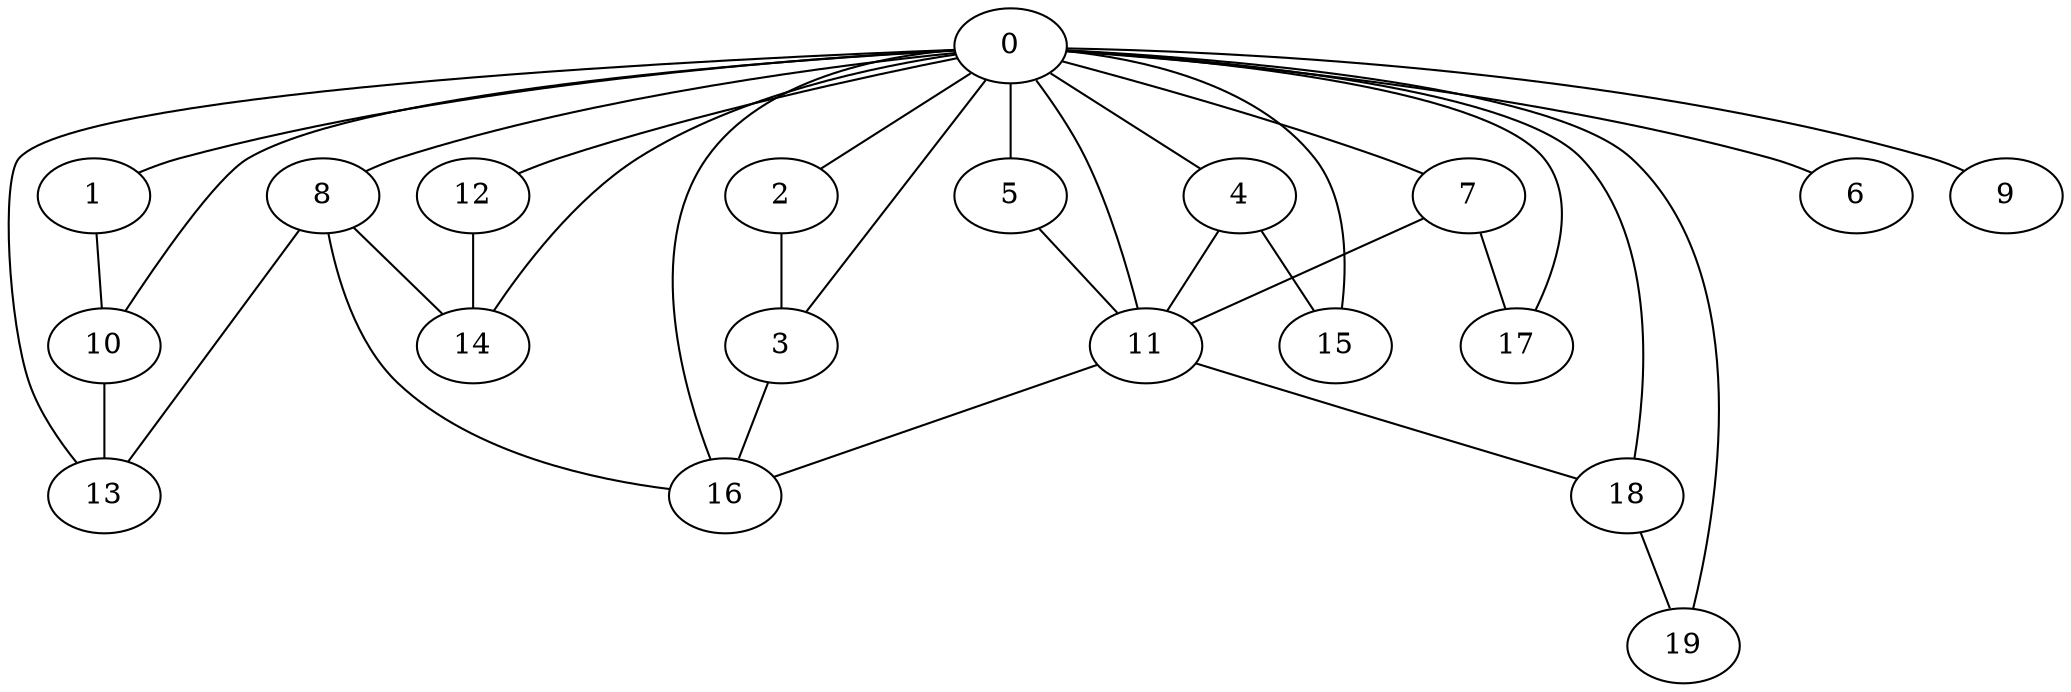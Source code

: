 
graph graphname {
    0 -- 1
0 -- 2
0 -- 3
0 -- 4
0 -- 5
0 -- 6
0 -- 7
0 -- 8
0 -- 9
0 -- 10
0 -- 11
0 -- 12
0 -- 13
0 -- 14
0 -- 15
0 -- 16
0 -- 17
0 -- 18
0 -- 19
1 -- 10
2 -- 3
3 -- 16
4 -- 15
4 -- 11
5 -- 11
7 -- 17
7 -- 11
8 -- 14
8 -- 13
8 -- 16
10 -- 13
11 -- 16
11 -- 18
12 -- 14
18 -- 19

}
